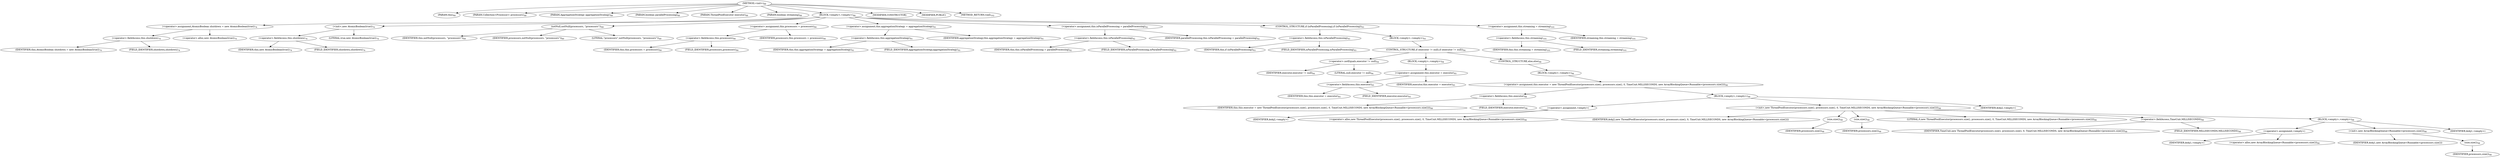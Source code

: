 digraph "&lt;init&gt;" {  
"170" [label = <(METHOD,&lt;init&gt;)<SUB>88</SUB>> ]
"27" [label = <(PARAM,this)<SUB>88</SUB>> ]
"171" [label = <(PARAM,Collection&lt;Processor&gt; processors)<SUB>88</SUB>> ]
"172" [label = <(PARAM,AggregationStrategy aggregationStrategy)<SUB>88</SUB>> ]
"173" [label = <(PARAM,boolean parallelProcessing)<SUB>88</SUB>> ]
"174" [label = <(PARAM,ThreadPoolExecutor executor)<SUB>88</SUB>> ]
"175" [label = <(PARAM,boolean streaming)<SUB>88</SUB>> ]
"176" [label = <(BLOCK,&lt;empty&gt;,&lt;empty&gt;)<SUB>88</SUB>> ]
"177" [label = <(&lt;operator&gt;.assignment,AtomicBoolean shutdown = new AtomicBoolean(true))<SUB>74</SUB>> ]
"178" [label = <(&lt;operator&gt;.fieldAccess,this.shutdown)<SUB>74</SUB>> ]
"179" [label = <(IDENTIFIER,this,AtomicBoolean shutdown = new AtomicBoolean(true))<SUB>74</SUB>> ]
"180" [label = <(FIELD_IDENTIFIER,shutdown,shutdown)<SUB>74</SUB>> ]
"181" [label = <(&lt;operator&gt;.alloc,new AtomicBoolean(true))<SUB>74</SUB>> ]
"182" [label = <(&lt;init&gt;,new AtomicBoolean(true))<SUB>74</SUB>> ]
"183" [label = <(&lt;operator&gt;.fieldAccess,this.shutdown)<SUB>74</SUB>> ]
"184" [label = <(IDENTIFIER,this,new AtomicBoolean(true))<SUB>74</SUB>> ]
"185" [label = <(FIELD_IDENTIFIER,shutdown,shutdown)<SUB>74</SUB>> ]
"186" [label = <(LITERAL,true,new AtomicBoolean(true))<SUB>74</SUB>> ]
"187" [label = <(notNull,notNull(processors, &quot;processors&quot;))<SUB>89</SUB>> ]
"26" [label = <(IDENTIFIER,this,notNull(processors, &quot;processors&quot;))<SUB>89</SUB>> ]
"188" [label = <(IDENTIFIER,processors,notNull(processors, &quot;processors&quot;))<SUB>89</SUB>> ]
"189" [label = <(LITERAL,&quot;processors&quot;,notNull(processors, &quot;processors&quot;))<SUB>89</SUB>> ]
"190" [label = <(&lt;operator&gt;.assignment,this.processors = processors)<SUB>90</SUB>> ]
"191" [label = <(&lt;operator&gt;.fieldAccess,this.processors)<SUB>90</SUB>> ]
"28" [label = <(IDENTIFIER,this,this.processors = processors)<SUB>90</SUB>> ]
"192" [label = <(FIELD_IDENTIFIER,processors,processors)<SUB>90</SUB>> ]
"193" [label = <(IDENTIFIER,processors,this.processors = processors)<SUB>90</SUB>> ]
"194" [label = <(&lt;operator&gt;.assignment,this.aggregationStrategy = aggregationStrategy)<SUB>91</SUB>> ]
"195" [label = <(&lt;operator&gt;.fieldAccess,this.aggregationStrategy)<SUB>91</SUB>> ]
"29" [label = <(IDENTIFIER,this,this.aggregationStrategy = aggregationStrategy)<SUB>91</SUB>> ]
"196" [label = <(FIELD_IDENTIFIER,aggregationStrategy,aggregationStrategy)<SUB>91</SUB>> ]
"197" [label = <(IDENTIFIER,aggregationStrategy,this.aggregationStrategy = aggregationStrategy)<SUB>91</SUB>> ]
"198" [label = <(&lt;operator&gt;.assignment,this.isParallelProcessing = parallelProcessing)<SUB>92</SUB>> ]
"199" [label = <(&lt;operator&gt;.fieldAccess,this.isParallelProcessing)<SUB>92</SUB>> ]
"30" [label = <(IDENTIFIER,this,this.isParallelProcessing = parallelProcessing)<SUB>92</SUB>> ]
"200" [label = <(FIELD_IDENTIFIER,isParallelProcessing,isParallelProcessing)<SUB>92</SUB>> ]
"201" [label = <(IDENTIFIER,parallelProcessing,this.isParallelProcessing = parallelProcessing)<SUB>92</SUB>> ]
"202" [label = <(CONTROL_STRUCTURE,if (isParallelProcessing),if (isParallelProcessing))<SUB>93</SUB>> ]
"203" [label = <(&lt;operator&gt;.fieldAccess,this.isParallelProcessing)<SUB>93</SUB>> ]
"204" [label = <(IDENTIFIER,this,if (isParallelProcessing))<SUB>93</SUB>> ]
"205" [label = <(FIELD_IDENTIFIER,isParallelProcessing,isParallelProcessing)<SUB>93</SUB>> ]
"206" [label = <(BLOCK,&lt;empty&gt;,&lt;empty&gt;)<SUB>93</SUB>> ]
"207" [label = <(CONTROL_STRUCTURE,if (executor != null),if (executor != null))<SUB>94</SUB>> ]
"208" [label = <(&lt;operator&gt;.notEquals,executor != null)<SUB>94</SUB>> ]
"209" [label = <(IDENTIFIER,executor,executor != null)<SUB>94</SUB>> ]
"210" [label = <(LITERAL,null,executor != null)<SUB>94</SUB>> ]
"211" [label = <(BLOCK,&lt;empty&gt;,&lt;empty&gt;)<SUB>94</SUB>> ]
"212" [label = <(&lt;operator&gt;.assignment,this.executor = executor)<SUB>95</SUB>> ]
"213" [label = <(&lt;operator&gt;.fieldAccess,this.executor)<SUB>95</SUB>> ]
"31" [label = <(IDENTIFIER,this,this.executor = executor)<SUB>95</SUB>> ]
"214" [label = <(FIELD_IDENTIFIER,executor,executor)<SUB>95</SUB>> ]
"215" [label = <(IDENTIFIER,executor,this.executor = executor)<SUB>95</SUB>> ]
"216" [label = <(CONTROL_STRUCTURE,else,else)<SUB>96</SUB>> ]
"217" [label = <(BLOCK,&lt;empty&gt;,&lt;empty&gt;)<SUB>96</SUB>> ]
"218" [label = <(&lt;operator&gt;.assignment,this.executor = new ThreadPoolExecutor(processors.size(), processors.size(), 0, TimeUnit.MILLISECONDS, new ArrayBlockingQueue&lt;Runnable&gt;(processors.size())))<SUB>98</SUB>> ]
"219" [label = <(&lt;operator&gt;.fieldAccess,this.executor)<SUB>98</SUB>> ]
"32" [label = <(IDENTIFIER,this,this.executor = new ThreadPoolExecutor(processors.size(), processors.size(), 0, TimeUnit.MILLISECONDS, new ArrayBlockingQueue&lt;Runnable&gt;(processors.size())))<SUB>98</SUB>> ]
"220" [label = <(FIELD_IDENTIFIER,executor,executor)<SUB>98</SUB>> ]
"221" [label = <(BLOCK,&lt;empty&gt;,&lt;empty&gt;)<SUB>98</SUB>> ]
"222" [label = <(&lt;operator&gt;.assignment,&lt;empty&gt;)> ]
"223" [label = <(IDENTIFIER,$obj2,&lt;empty&gt;)> ]
"224" [label = <(&lt;operator&gt;.alloc,new ThreadPoolExecutor(processors.size(), processors.size(), 0, TimeUnit.MILLISECONDS, new ArrayBlockingQueue&lt;Runnable&gt;(processors.size())))<SUB>98</SUB>> ]
"225" [label = <(&lt;init&gt;,new ThreadPoolExecutor(processors.size(), processors.size(), 0, TimeUnit.MILLISECONDS, new ArrayBlockingQueue&lt;Runnable&gt;(processors.size())))<SUB>98</SUB>> ]
"226" [label = <(IDENTIFIER,$obj2,new ThreadPoolExecutor(processors.size(), processors.size(), 0, TimeUnit.MILLISECONDS, new ArrayBlockingQueue&lt;Runnable&gt;(processors.size())))> ]
"227" [label = <(size,size())<SUB>98</SUB>> ]
"228" [label = <(IDENTIFIER,processors,size())<SUB>98</SUB>> ]
"229" [label = <(size,size())<SUB>98</SUB>> ]
"230" [label = <(IDENTIFIER,processors,size())<SUB>98</SUB>> ]
"231" [label = <(LITERAL,0,new ThreadPoolExecutor(processors.size(), processors.size(), 0, TimeUnit.MILLISECONDS, new ArrayBlockingQueue&lt;Runnable&gt;(processors.size())))<SUB>98</SUB>> ]
"232" [label = <(&lt;operator&gt;.fieldAccess,TimeUnit.MILLISECONDS)<SUB>98</SUB>> ]
"233" [label = <(IDENTIFIER,TimeUnit,new ThreadPoolExecutor(processors.size(), processors.size(), 0, TimeUnit.MILLISECONDS, new ArrayBlockingQueue&lt;Runnable&gt;(processors.size())))<SUB>98</SUB>> ]
"234" [label = <(FIELD_IDENTIFIER,MILLISECONDS,MILLISECONDS)<SUB>98</SUB>> ]
"235" [label = <(BLOCK,&lt;empty&gt;,&lt;empty&gt;)<SUB>98</SUB>> ]
"236" [label = <(&lt;operator&gt;.assignment,&lt;empty&gt;)> ]
"237" [label = <(IDENTIFIER,$obj1,&lt;empty&gt;)> ]
"238" [label = <(&lt;operator&gt;.alloc,new ArrayBlockingQueue&lt;Runnable&gt;(processors.size()))<SUB>98</SUB>> ]
"239" [label = <(&lt;init&gt;,new ArrayBlockingQueue&lt;Runnable&gt;(processors.size()))<SUB>98</SUB>> ]
"240" [label = <(IDENTIFIER,$obj1,new ArrayBlockingQueue&lt;Runnable&gt;(processors.size()))> ]
"241" [label = <(size,size())<SUB>98</SUB>> ]
"242" [label = <(IDENTIFIER,processors,size())<SUB>98</SUB>> ]
"243" [label = <(IDENTIFIER,$obj1,&lt;empty&gt;)> ]
"244" [label = <(IDENTIFIER,$obj2,&lt;empty&gt;)> ]
"245" [label = <(&lt;operator&gt;.assignment,this.streaming = streaming)<SUB>101</SUB>> ]
"246" [label = <(&lt;operator&gt;.fieldAccess,this.streaming)<SUB>101</SUB>> ]
"33" [label = <(IDENTIFIER,this,this.streaming = streaming)<SUB>101</SUB>> ]
"247" [label = <(FIELD_IDENTIFIER,streaming,streaming)<SUB>101</SUB>> ]
"248" [label = <(IDENTIFIER,streaming,this.streaming = streaming)<SUB>101</SUB>> ]
"249" [label = <(MODIFIER,CONSTRUCTOR)> ]
"250" [label = <(MODIFIER,PUBLIC)> ]
"251" [label = <(METHOD_RETURN,void)<SUB>102</SUB>> ]
  "170" -> "27" 
  "170" -> "171" 
  "170" -> "172" 
  "170" -> "173" 
  "170" -> "174" 
  "170" -> "175" 
  "170" -> "176" 
  "170" -> "249" 
  "170" -> "250" 
  "170" -> "251" 
  "176" -> "177" 
  "176" -> "182" 
  "176" -> "187" 
  "176" -> "190" 
  "176" -> "194" 
  "176" -> "198" 
  "176" -> "202" 
  "176" -> "245" 
  "177" -> "178" 
  "177" -> "181" 
  "178" -> "179" 
  "178" -> "180" 
  "182" -> "183" 
  "182" -> "186" 
  "183" -> "184" 
  "183" -> "185" 
  "187" -> "26" 
  "187" -> "188" 
  "187" -> "189" 
  "190" -> "191" 
  "190" -> "193" 
  "191" -> "28" 
  "191" -> "192" 
  "194" -> "195" 
  "194" -> "197" 
  "195" -> "29" 
  "195" -> "196" 
  "198" -> "199" 
  "198" -> "201" 
  "199" -> "30" 
  "199" -> "200" 
  "202" -> "203" 
  "202" -> "206" 
  "203" -> "204" 
  "203" -> "205" 
  "206" -> "207" 
  "207" -> "208" 
  "207" -> "211" 
  "207" -> "216" 
  "208" -> "209" 
  "208" -> "210" 
  "211" -> "212" 
  "212" -> "213" 
  "212" -> "215" 
  "213" -> "31" 
  "213" -> "214" 
  "216" -> "217" 
  "217" -> "218" 
  "218" -> "219" 
  "218" -> "221" 
  "219" -> "32" 
  "219" -> "220" 
  "221" -> "222" 
  "221" -> "225" 
  "221" -> "244" 
  "222" -> "223" 
  "222" -> "224" 
  "225" -> "226" 
  "225" -> "227" 
  "225" -> "229" 
  "225" -> "231" 
  "225" -> "232" 
  "225" -> "235" 
  "227" -> "228" 
  "229" -> "230" 
  "232" -> "233" 
  "232" -> "234" 
  "235" -> "236" 
  "235" -> "239" 
  "235" -> "243" 
  "236" -> "237" 
  "236" -> "238" 
  "239" -> "240" 
  "239" -> "241" 
  "241" -> "242" 
  "245" -> "246" 
  "245" -> "248" 
  "246" -> "33" 
  "246" -> "247" 
}
